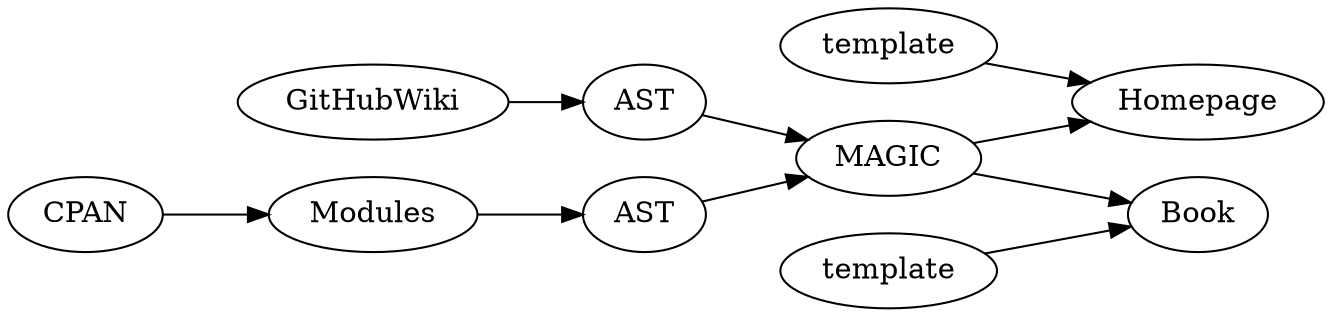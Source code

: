 digraph {
    rankdir="LR";

    AST1[label="AST"];
    AST2[label="AST"];
    Template1[label="template"];
    Template2[label="template"];

    CPAN -> Modules;
    Modules -> AST1;

    GitHubWiki -> AST2;

    AST1 -> MAGIC;
    AST2 -> MAGIC;
    
    MAGIC -> Homepage;
    Template2 -> Homepage;

    Template1 -> Book;
    MAGIC -> Book;
}
